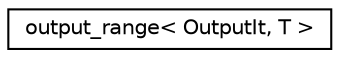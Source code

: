 digraph "Graphical Class Hierarchy"
{
  edge [fontname="Helvetica",fontsize="10",labelfontname="Helvetica",labelfontsize="10"];
  node [fontname="Helvetica",fontsize="10",shape=record];
  rankdir="LR";
  Node1 [label="output_range\< OutputIt, T \>",height=0.2,width=0.4,color="black", fillcolor="white", style="filled",URL="$classoutput__range.html"];
}
